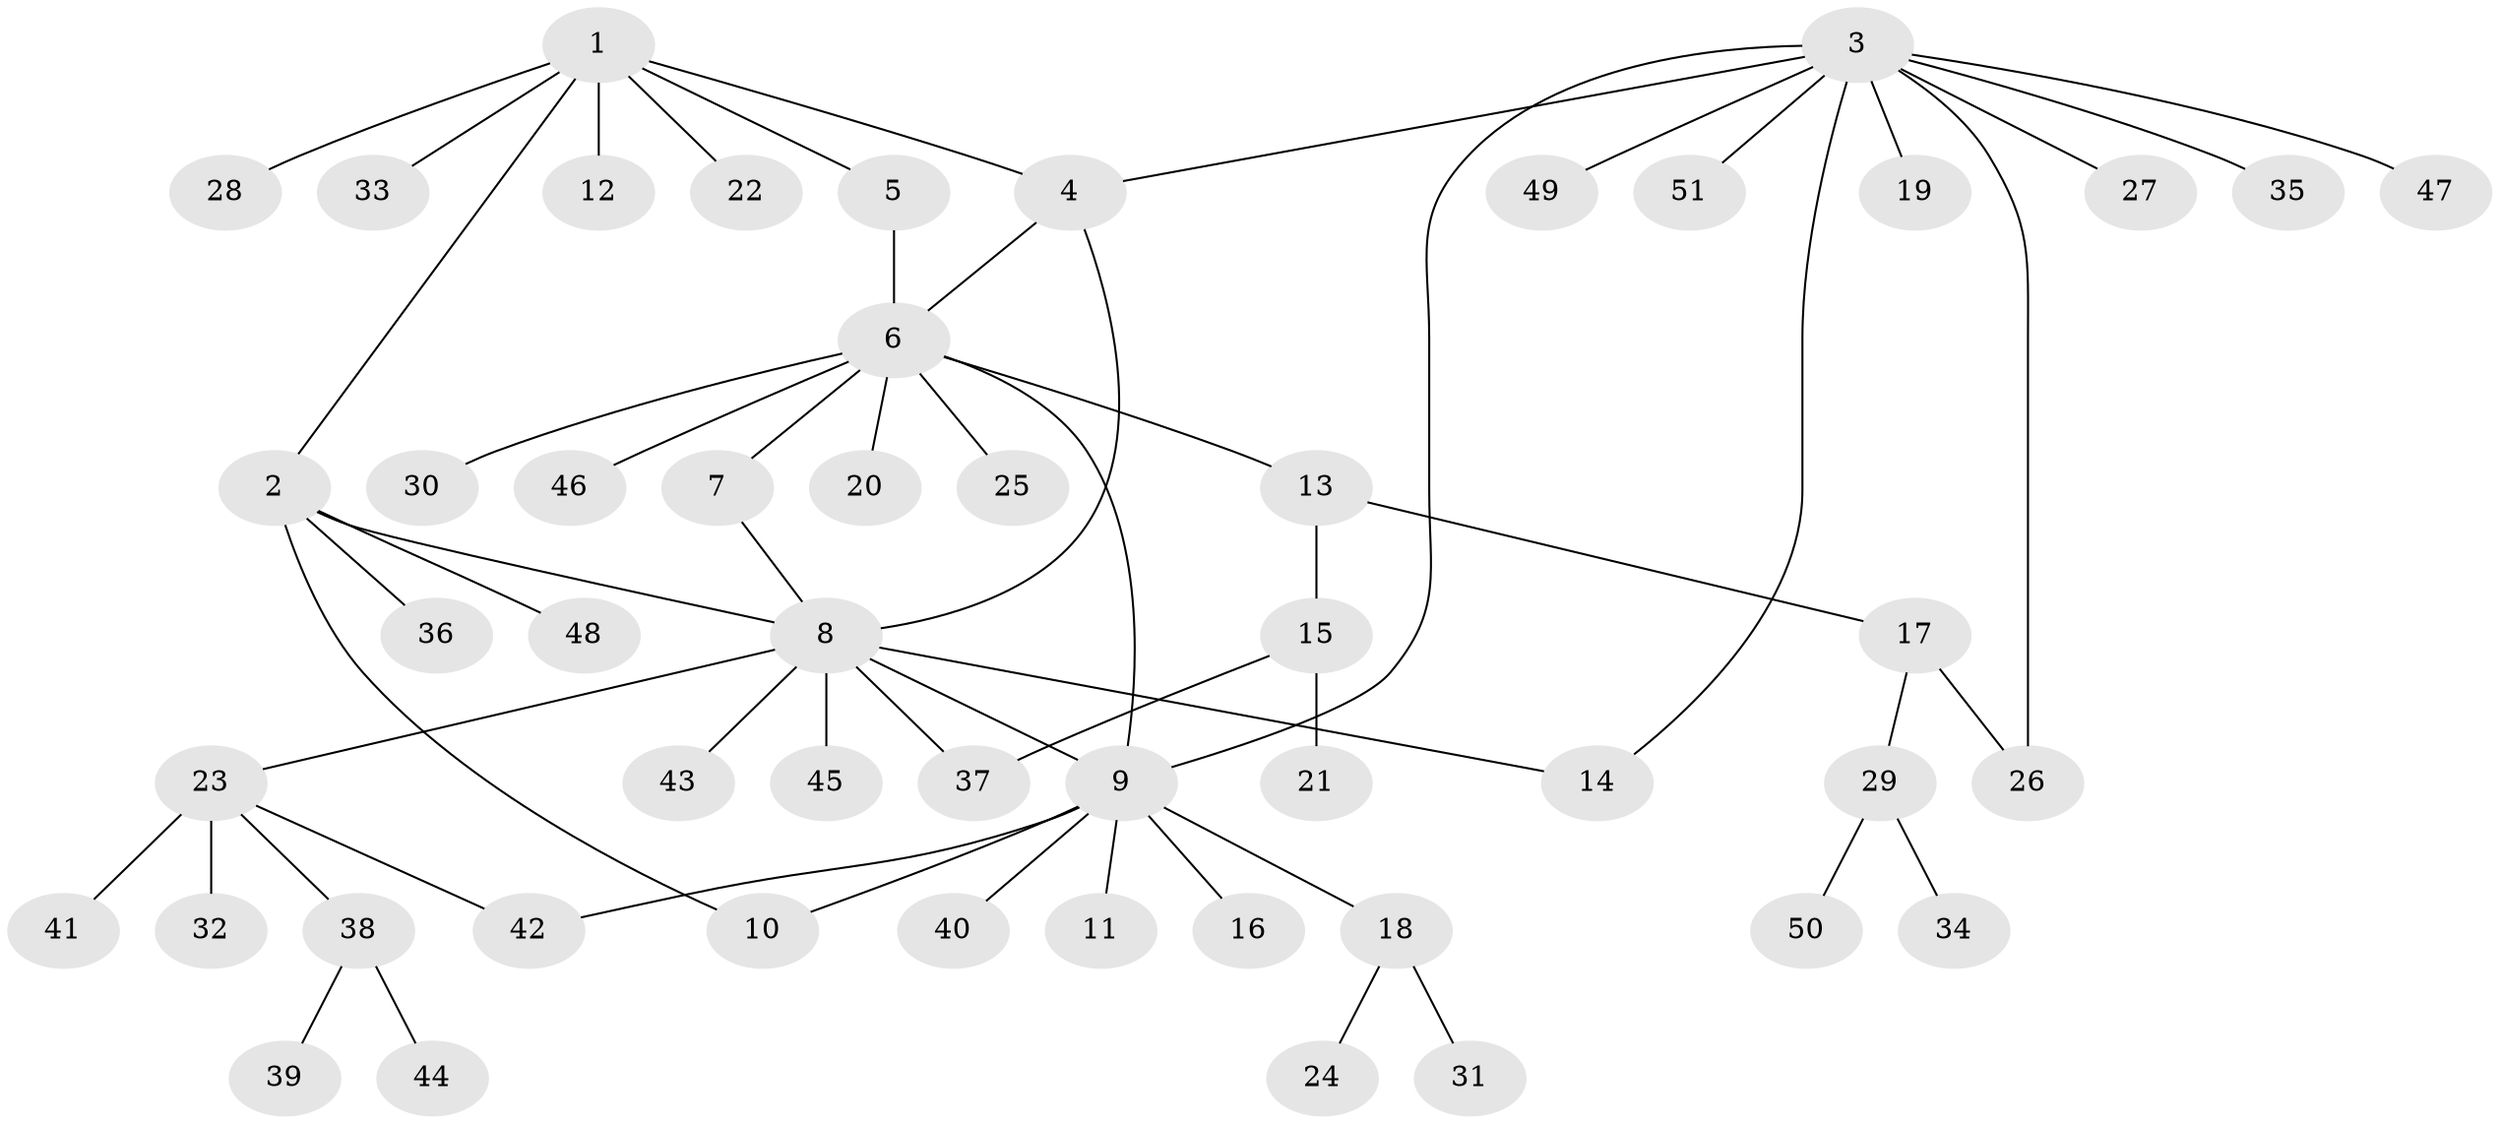 // coarse degree distribution, {9: 0.023809523809523808, 4: 0.023809523809523808, 16: 0.023809523809523808, 2: 0.11904761904761904, 8: 0.047619047619047616, 1: 0.6428571428571429, 3: 0.09523809523809523, 6: 0.023809523809523808}
// Generated by graph-tools (version 1.1) at 2025/42/03/06/25 10:42:13]
// undirected, 51 vertices, 60 edges
graph export_dot {
graph [start="1"]
  node [color=gray90,style=filled];
  1;
  2;
  3;
  4;
  5;
  6;
  7;
  8;
  9;
  10;
  11;
  12;
  13;
  14;
  15;
  16;
  17;
  18;
  19;
  20;
  21;
  22;
  23;
  24;
  25;
  26;
  27;
  28;
  29;
  30;
  31;
  32;
  33;
  34;
  35;
  36;
  37;
  38;
  39;
  40;
  41;
  42;
  43;
  44;
  45;
  46;
  47;
  48;
  49;
  50;
  51;
  1 -- 2;
  1 -- 4;
  1 -- 5;
  1 -- 12;
  1 -- 22;
  1 -- 28;
  1 -- 33;
  2 -- 8;
  2 -- 10;
  2 -- 36;
  2 -- 48;
  3 -- 4;
  3 -- 9;
  3 -- 14;
  3 -- 19;
  3 -- 26;
  3 -- 27;
  3 -- 35;
  3 -- 47;
  3 -- 49;
  3 -- 51;
  4 -- 6;
  4 -- 8;
  5 -- 6;
  6 -- 7;
  6 -- 9;
  6 -- 13;
  6 -- 20;
  6 -- 25;
  6 -- 30;
  6 -- 46;
  7 -- 8;
  8 -- 9;
  8 -- 14;
  8 -- 23;
  8 -- 37;
  8 -- 43;
  8 -- 45;
  9 -- 10;
  9 -- 11;
  9 -- 16;
  9 -- 18;
  9 -- 40;
  9 -- 42;
  13 -- 15;
  13 -- 17;
  15 -- 21;
  15 -- 37;
  17 -- 26;
  17 -- 29;
  18 -- 24;
  18 -- 31;
  23 -- 32;
  23 -- 38;
  23 -- 41;
  23 -- 42;
  29 -- 34;
  29 -- 50;
  38 -- 39;
  38 -- 44;
}
